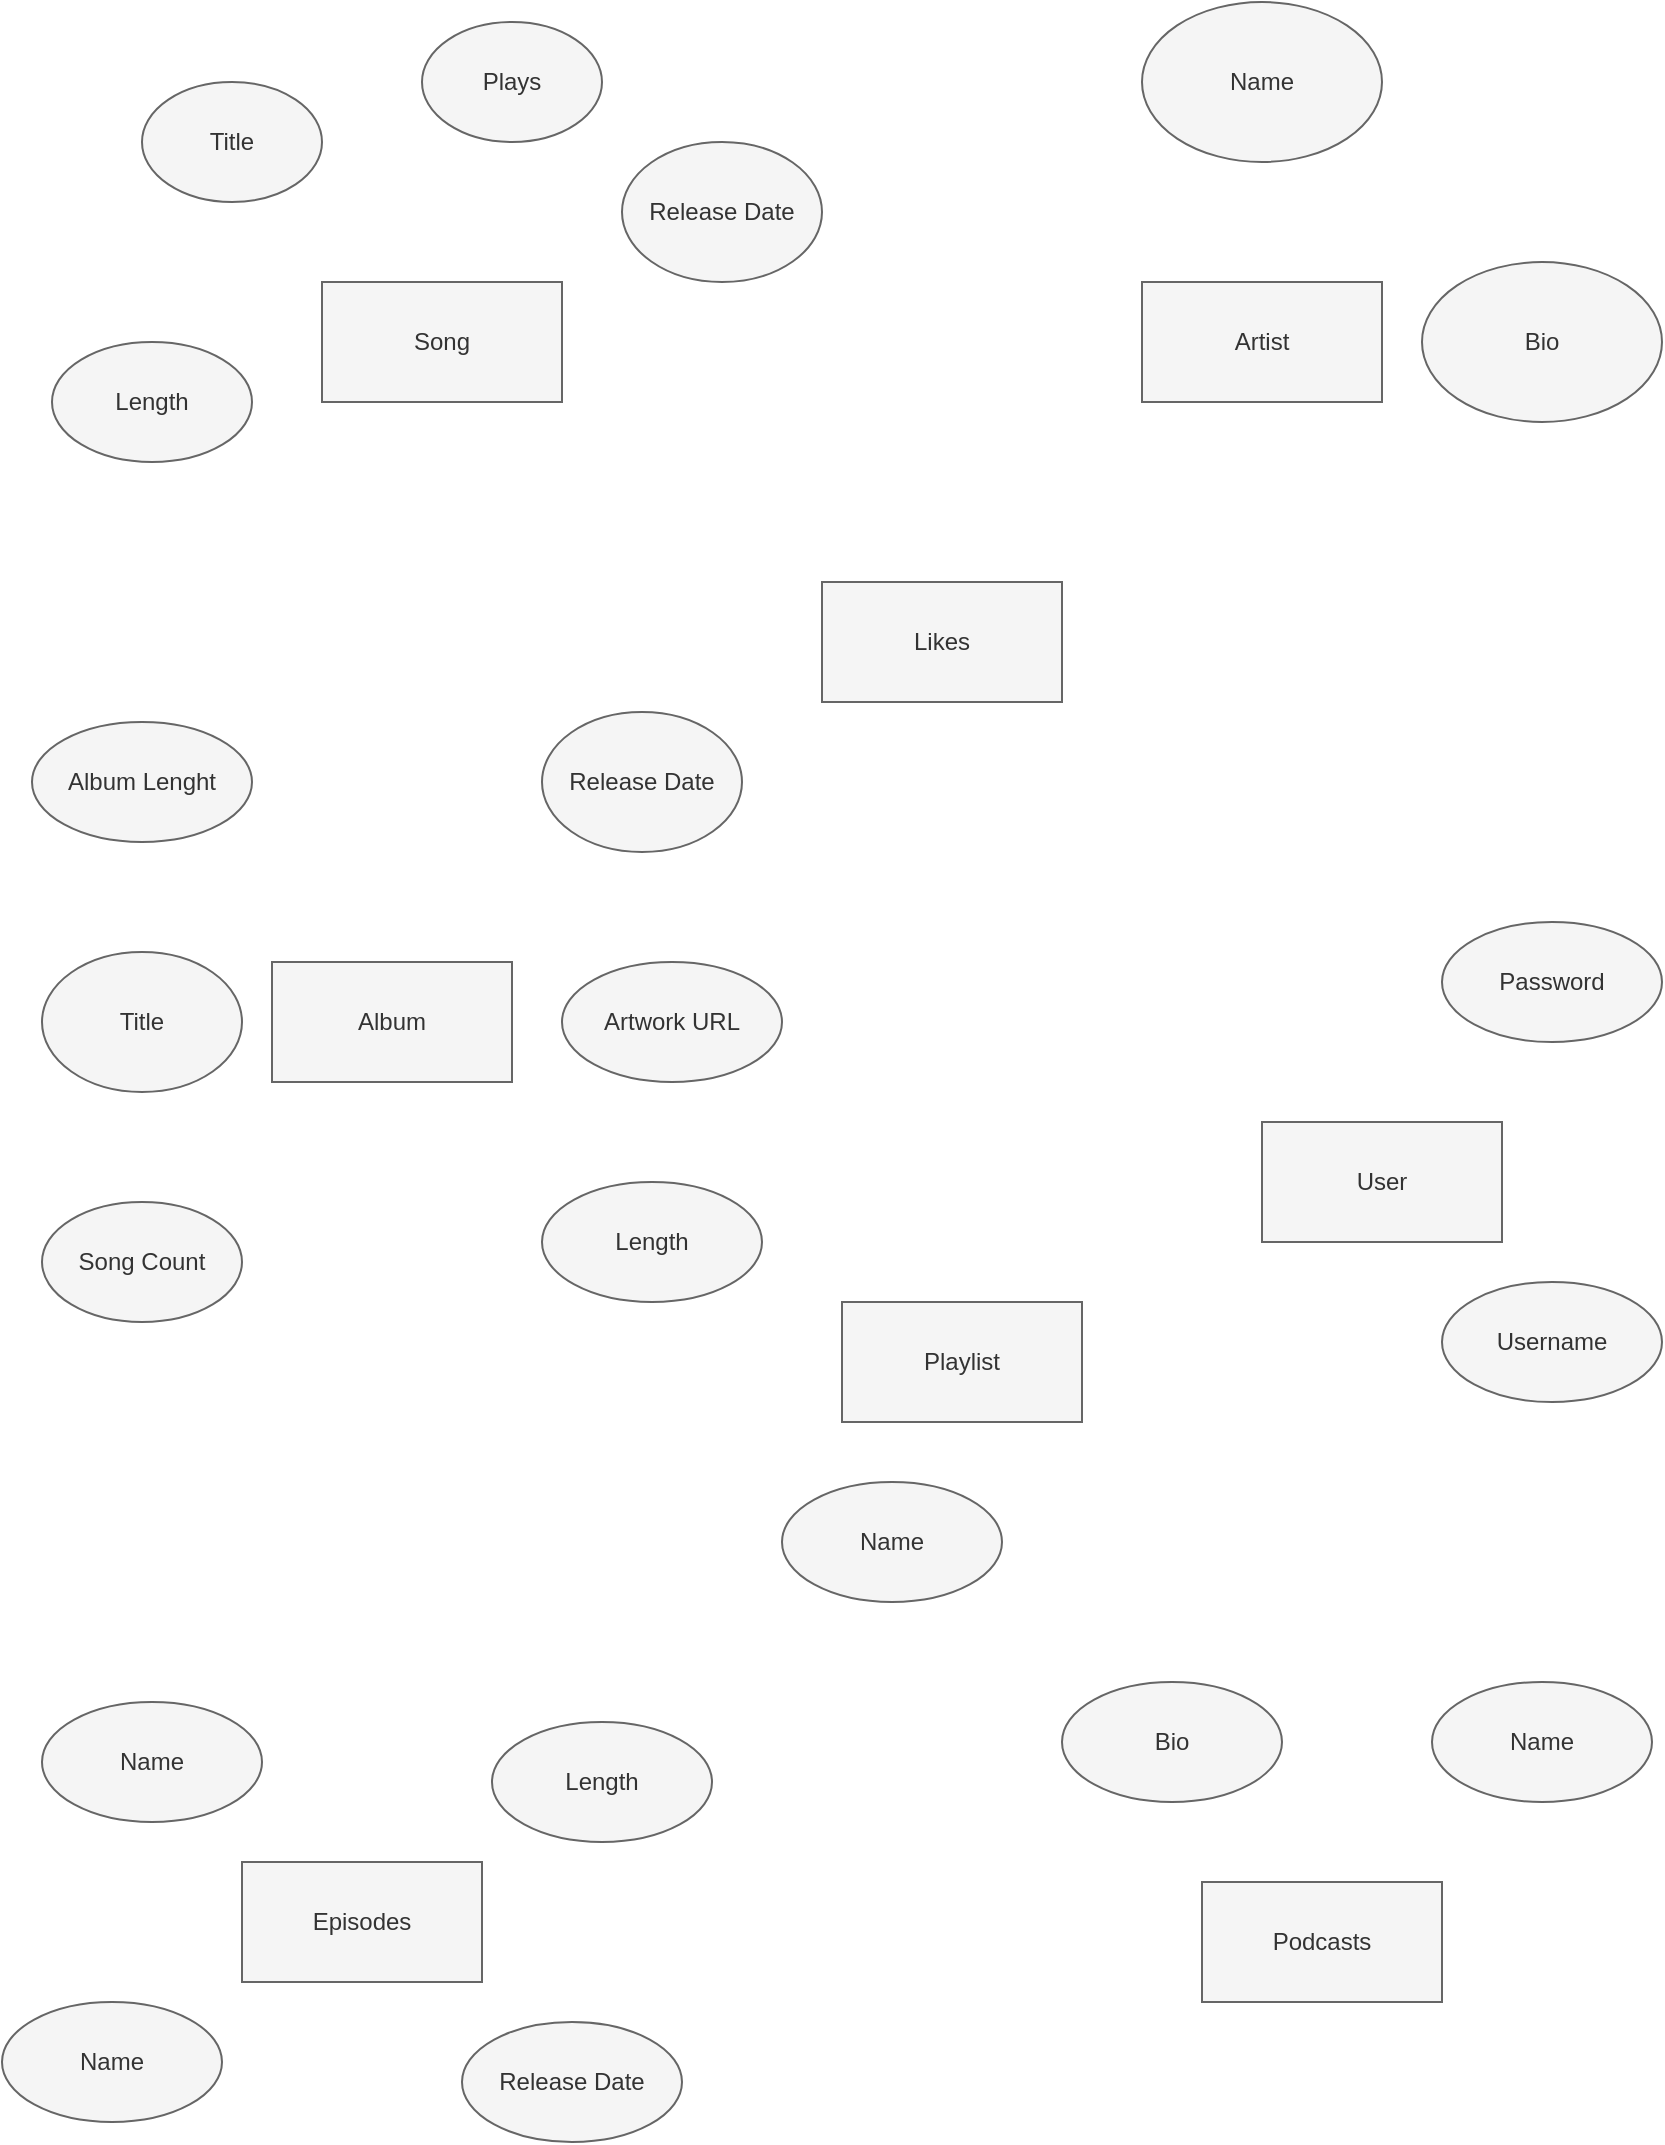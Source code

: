 <mxfile>
    <diagram id="62jWOI6XPbYljoik_4kJ" name="Page-1">
        <mxGraphModel dx="714" dy="572" grid="1" gridSize="10" guides="1" tooltips="1" connect="1" arrows="1" fold="1" page="1" pageScale="1" pageWidth="850" pageHeight="1100" math="0" shadow="0">
            <root>
                <mxCell id="0"/>
                <mxCell id="1" parent="0"/>
                <mxCell id="4" value="Playlist" style="rounded=0;whiteSpace=wrap;html=1;fillColor=#f5f5f5;fontColor=#333333;strokeColor=#666666;" parent="1" vertex="1">
                    <mxGeometry x="420" y="650" width="120" height="60" as="geometry"/>
                </mxCell>
                <mxCell id="5" value="Episodes" style="rounded=0;whiteSpace=wrap;html=1;fillColor=#f5f5f5;fontColor=#333333;strokeColor=#666666;" parent="1" vertex="1">
                    <mxGeometry x="120" y="930" width="120" height="60" as="geometry"/>
                </mxCell>
                <mxCell id="6" value="Album" style="rounded=0;whiteSpace=wrap;html=1;fillColor=#f5f5f5;fontColor=#333333;strokeColor=#666666;" parent="1" vertex="1">
                    <mxGeometry x="135" y="480" width="120" height="60" as="geometry"/>
                </mxCell>
                <mxCell id="7" value="User" style="rounded=0;whiteSpace=wrap;html=1;fillColor=#f5f5f5;fontColor=#333333;strokeColor=#666666;" parent="1" vertex="1">
                    <mxGeometry x="630" y="560" width="120" height="60" as="geometry"/>
                </mxCell>
                <mxCell id="8" value="Artist" style="rounded=0;whiteSpace=wrap;html=1;fillColor=#f5f5f5;fontColor=#333333;strokeColor=#666666;" parent="1" vertex="1">
                    <mxGeometry x="570" y="140" width="120" height="60" as="geometry"/>
                </mxCell>
                <mxCell id="9" value="Podcasts" style="rounded=0;whiteSpace=wrap;html=1;fillColor=#f5f5f5;fontColor=#333333;strokeColor=#666666;" parent="1" vertex="1">
                    <mxGeometry x="600" y="940" width="120" height="60" as="geometry"/>
                </mxCell>
                <mxCell id="10" value="Title" style="ellipse;whiteSpace=wrap;html=1;fillColor=#f5f5f5;fontColor=#333333;strokeColor=#666666;rounded=0;" parent="1" vertex="1">
                    <mxGeometry x="70" y="40" width="90" height="60" as="geometry"/>
                </mxCell>
                <mxCell id="11" value="Length" style="ellipse;whiteSpace=wrap;html=1;fillColor=#f5f5f5;fontColor=#333333;strokeColor=#666666;rounded=0;" parent="1" vertex="1">
                    <mxGeometry x="25" y="170" width="100" height="60" as="geometry"/>
                </mxCell>
                <mxCell id="12" value="Release Date" style="ellipse;whiteSpace=wrap;html=1;fillColor=#f5f5f5;fontColor=#333333;strokeColor=#666666;rounded=0;" parent="1" vertex="1">
                    <mxGeometry x="270" y="355" width="100" height="70" as="geometry"/>
                </mxCell>
                <mxCell id="13" value="Title" style="ellipse;whiteSpace=wrap;html=1;fillColor=#f5f5f5;fontColor=#333333;strokeColor=#666666;rounded=0;" parent="1" vertex="1">
                    <mxGeometry x="20" y="475" width="100" height="70" as="geometry"/>
                </mxCell>
                <mxCell id="14" value="Bio" style="ellipse;whiteSpace=wrap;html=1;fillColor=#f5f5f5;fontColor=#333333;strokeColor=#666666;rounded=0;" parent="1" vertex="1">
                    <mxGeometry x="710" y="130" width="120" height="80" as="geometry"/>
                </mxCell>
                <mxCell id="15" value="Name" style="ellipse;whiteSpace=wrap;html=1;fillColor=#f5f5f5;fontColor=#333333;strokeColor=#666666;rounded=0;" parent="1" vertex="1">
                    <mxGeometry x="570" width="120" height="80" as="geometry"/>
                </mxCell>
                <mxCell id="17" value="Album Lenght" style="ellipse;whiteSpace=wrap;html=1;fillColor=#f5f5f5;fontColor=#333333;strokeColor=#666666;rounded=0;" parent="1" vertex="1">
                    <mxGeometry x="15" y="360" width="110" height="60" as="geometry"/>
                </mxCell>
                <mxCell id="18" value="Song Count" style="ellipse;whiteSpace=wrap;html=1;fillColor=#f5f5f5;fontColor=#333333;strokeColor=#666666;rounded=0;" parent="1" vertex="1">
                    <mxGeometry x="20" y="600" width="100" height="60" as="geometry"/>
                </mxCell>
                <mxCell id="19" value="Artwork URL" style="ellipse;whiteSpace=wrap;html=1;fillColor=#f5f5f5;fontColor=#333333;strokeColor=#666666;rounded=0;" parent="1" vertex="1">
                    <mxGeometry x="280" y="480" width="110" height="60" as="geometry"/>
                </mxCell>
                <mxCell id="20" value="Length" style="ellipse;whiteSpace=wrap;html=1;fillColor=#f5f5f5;fontColor=#333333;strokeColor=#666666;rounded=0;" parent="1" vertex="1">
                    <mxGeometry x="270" y="590" width="110" height="60" as="geometry"/>
                </mxCell>
                <mxCell id="21" value="Name" style="ellipse;whiteSpace=wrap;html=1;fillColor=#f5f5f5;fontColor=#333333;strokeColor=#666666;rounded=0;" parent="1" vertex="1">
                    <mxGeometry x="390" y="740" width="110" height="60" as="geometry"/>
                </mxCell>
                <mxCell id="22" value="Username&lt;span style=&quot;color: rgba(0, 0, 0, 0); font-family: monospace; font-size: 0px; text-align: start;&quot;&gt;%3CmxGraphModel%3E%3Croot%3E%3CmxCell%20id%3D%220%22%2F%3E%3CmxCell%20id%3D%221%22%20parent%3D%220%22%2F%3E%3CmxCell%20id%3D%222%22%20value%3D%22Length%22%20style%3D%22ellipse%3BwhiteSpace%3Dwrap%3Bhtml%3D1%3BfillColor%3D%23f5f5f5%3BfontColor%3D%23333333%3BstrokeColor%3D%23666666%3Brounded%3D0%3B%22%20vertex%3D%221%22%20parent%3D%221%22%3E%3CmxGeometry%20x%3D%22355%22%20y%3D%22480%22%20width%3D%22110%22%20height%3D%2260%22%20as%3D%22geometry%22%2F%3E%3C%2FmxCell%3E%3C%2Froot%3E%3C%2FmxGraphModel%3E&lt;/span&gt;&lt;span style=&quot;color: rgba(0, 0, 0, 0); font-family: monospace; font-size: 0px; text-align: start;&quot;&gt;%3CmxGraphModel%3E%3Croot%3E%3CmxCell%20id%3D%220%22%2F%3E%3CmxCell%20id%3D%221%22%20parent%3D%220%22%2F%3E%3CmxCell%20id%3D%222%22%20value%3D%22Length%22%20style%3D%22ellipse%3BwhiteSpace%3Dwrap%3Bhtml%3D1%3BfillColor%3D%23f5f5f5%3BfontColor%3D%23333333%3BstrokeColor%3D%23666666%3Brounded%3D0%3B%22%20vertex%3D%221%22%20parent%3D%221%22%3E%3CmxGeometry%20x%3D%22355%22%20y%3D%22480%22%20width%3D%22110%22%20height%3D%2260%22%20as%3D%22geometry%22%2F%3E%3C%2FmxCell%3E%3C%2Froot%3E%3C%2FmxGraphModel%3E&lt;/span&gt;" style="ellipse;whiteSpace=wrap;html=1;fillColor=#f5f5f5;fontColor=#333333;strokeColor=#666666;rounded=0;" parent="1" vertex="1">
                    <mxGeometry x="720" y="640" width="110" height="60" as="geometry"/>
                </mxCell>
                <mxCell id="23" value="Password" style="ellipse;whiteSpace=wrap;html=1;fillColor=#f5f5f5;fontColor=#333333;strokeColor=#666666;rounded=0;" parent="1" vertex="1">
                    <mxGeometry x="720" y="460" width="110" height="60" as="geometry"/>
                </mxCell>
                <mxCell id="24" value="Bio" style="ellipse;whiteSpace=wrap;html=1;fillColor=#f5f5f5;fontColor=#333333;strokeColor=#666666;rounded=0;" parent="1" vertex="1">
                    <mxGeometry x="530" y="840" width="110" height="60" as="geometry"/>
                </mxCell>
                <mxCell id="25" value="Name" style="ellipse;whiteSpace=wrap;html=1;fillColor=#f5f5f5;fontColor=#333333;strokeColor=#666666;rounded=0;" parent="1" vertex="1">
                    <mxGeometry x="715" y="840" width="110" height="60" as="geometry"/>
                </mxCell>
                <mxCell id="26" value="Name" style="ellipse;whiteSpace=wrap;html=1;fillColor=#f5f5f5;fontColor=#333333;strokeColor=#666666;rounded=0;" parent="1" vertex="1">
                    <mxGeometry y="1000" width="110" height="60" as="geometry"/>
                </mxCell>
                <mxCell id="27" value="Release Date" style="ellipse;whiteSpace=wrap;html=1;fillColor=#f5f5f5;fontColor=#333333;strokeColor=#666666;rounded=0;" parent="1" vertex="1">
                    <mxGeometry x="230" y="1010" width="110" height="60" as="geometry"/>
                </mxCell>
                <mxCell id="28" value="Length" style="ellipse;whiteSpace=wrap;html=1;fillColor=#f5f5f5;fontColor=#333333;strokeColor=#666666;rounded=0;" parent="1" vertex="1">
                    <mxGeometry x="245" y="860" width="110" height="60" as="geometry"/>
                </mxCell>
                <mxCell id="29" value="Name" style="ellipse;whiteSpace=wrap;html=1;fillColor=#f5f5f5;fontColor=#333333;strokeColor=#666666;rounded=0;" parent="1" vertex="1">
                    <mxGeometry x="20" y="850" width="110" height="60" as="geometry"/>
                </mxCell>
                <mxCell id="30" value="Plays" style="ellipse;whiteSpace=wrap;html=1;fillColor=#f5f5f5;fontColor=#333333;strokeColor=#666666;rounded=0;" parent="1" vertex="1">
                    <mxGeometry x="210" y="10" width="90" height="60" as="geometry"/>
                </mxCell>
                <mxCell id="32" value="Likes" style="rounded=0;whiteSpace=wrap;html=1;fillColor=#f5f5f5;fontColor=#333333;strokeColor=#666666;" parent="1" vertex="1">
                    <mxGeometry x="410" y="290" width="120" height="60" as="geometry"/>
                </mxCell>
                <mxCell id="35" value="Song" style="rounded=0;whiteSpace=wrap;html=1;fillColor=#f5f5f5;fontColor=#333333;strokeColor=#666666;" parent="1" vertex="1">
                    <mxGeometry x="160" y="140" width="120" height="60" as="geometry"/>
                </mxCell>
                <mxCell id="36" value="Release Date" style="ellipse;whiteSpace=wrap;html=1;fillColor=#f5f5f5;fontColor=#333333;strokeColor=#666666;rounded=0;" vertex="1" parent="1">
                    <mxGeometry x="310" y="70" width="100" height="70" as="geometry"/>
                </mxCell>
            </root>
        </mxGraphModel>
    </diagram>
</mxfile>
